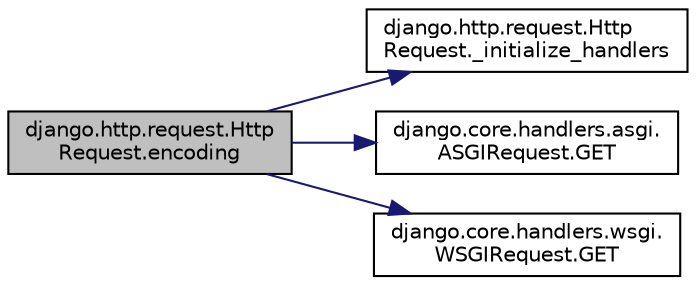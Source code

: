 digraph "django.http.request.HttpRequest.encoding"
{
 // LATEX_PDF_SIZE
  edge [fontname="Helvetica",fontsize="10",labelfontname="Helvetica",labelfontsize="10"];
  node [fontname="Helvetica",fontsize="10",shape=record];
  rankdir="LR";
  Node1 [label="django.http.request.Http\lRequest.encoding",height=0.2,width=0.4,color="black", fillcolor="grey75", style="filled", fontcolor="black",tooltip=" "];
  Node1 -> Node2 [color="midnightblue",fontsize="10",style="solid",fontname="Helvetica"];
  Node2 [label="django.http.request.Http\lRequest._initialize_handlers",height=0.2,width=0.4,color="black", fillcolor="white", style="filled",URL="$d1/ded/classdjango_1_1http_1_1request_1_1_http_request.html#a387259895d7860158bc251997f53044f",tooltip=" "];
  Node1 -> Node3 [color="midnightblue",fontsize="10",style="solid",fontname="Helvetica"];
  Node3 [label="django.core.handlers.asgi.\lASGIRequest.GET",height=0.2,width=0.4,color="black", fillcolor="white", style="filled",URL="$d2/d80/classdjango_1_1core_1_1handlers_1_1asgi_1_1_a_s_g_i_request.html#a39b580f72a73e3dc7d1e372c87c44238",tooltip=" "];
  Node1 -> Node4 [color="midnightblue",fontsize="10",style="solid",fontname="Helvetica"];
  Node4 [label="django.core.handlers.wsgi.\lWSGIRequest.GET",height=0.2,width=0.4,color="black", fillcolor="white", style="filled",URL="$de/db1/classdjango_1_1core_1_1handlers_1_1wsgi_1_1_w_s_g_i_request.html#a02e3c6aedf1838bd3447cddc04650a84",tooltip=" "];
}
